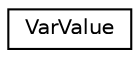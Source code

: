 digraph "Graphical Class Hierarchy"
{
 // LATEX_PDF_SIZE
  edge [fontname="Helvetica",fontsize="10",labelfontname="Helvetica",labelfontsize="10"];
  node [fontname="Helvetica",fontsize="10",shape=record];
  rankdir="LR";
  Node0 [label="VarValue",height=0.2,width=0.4,color="black", fillcolor="white", style="filled",URL="$structoperations__research_1_1sat_1_1_var_value.html",tooltip=" "];
}
